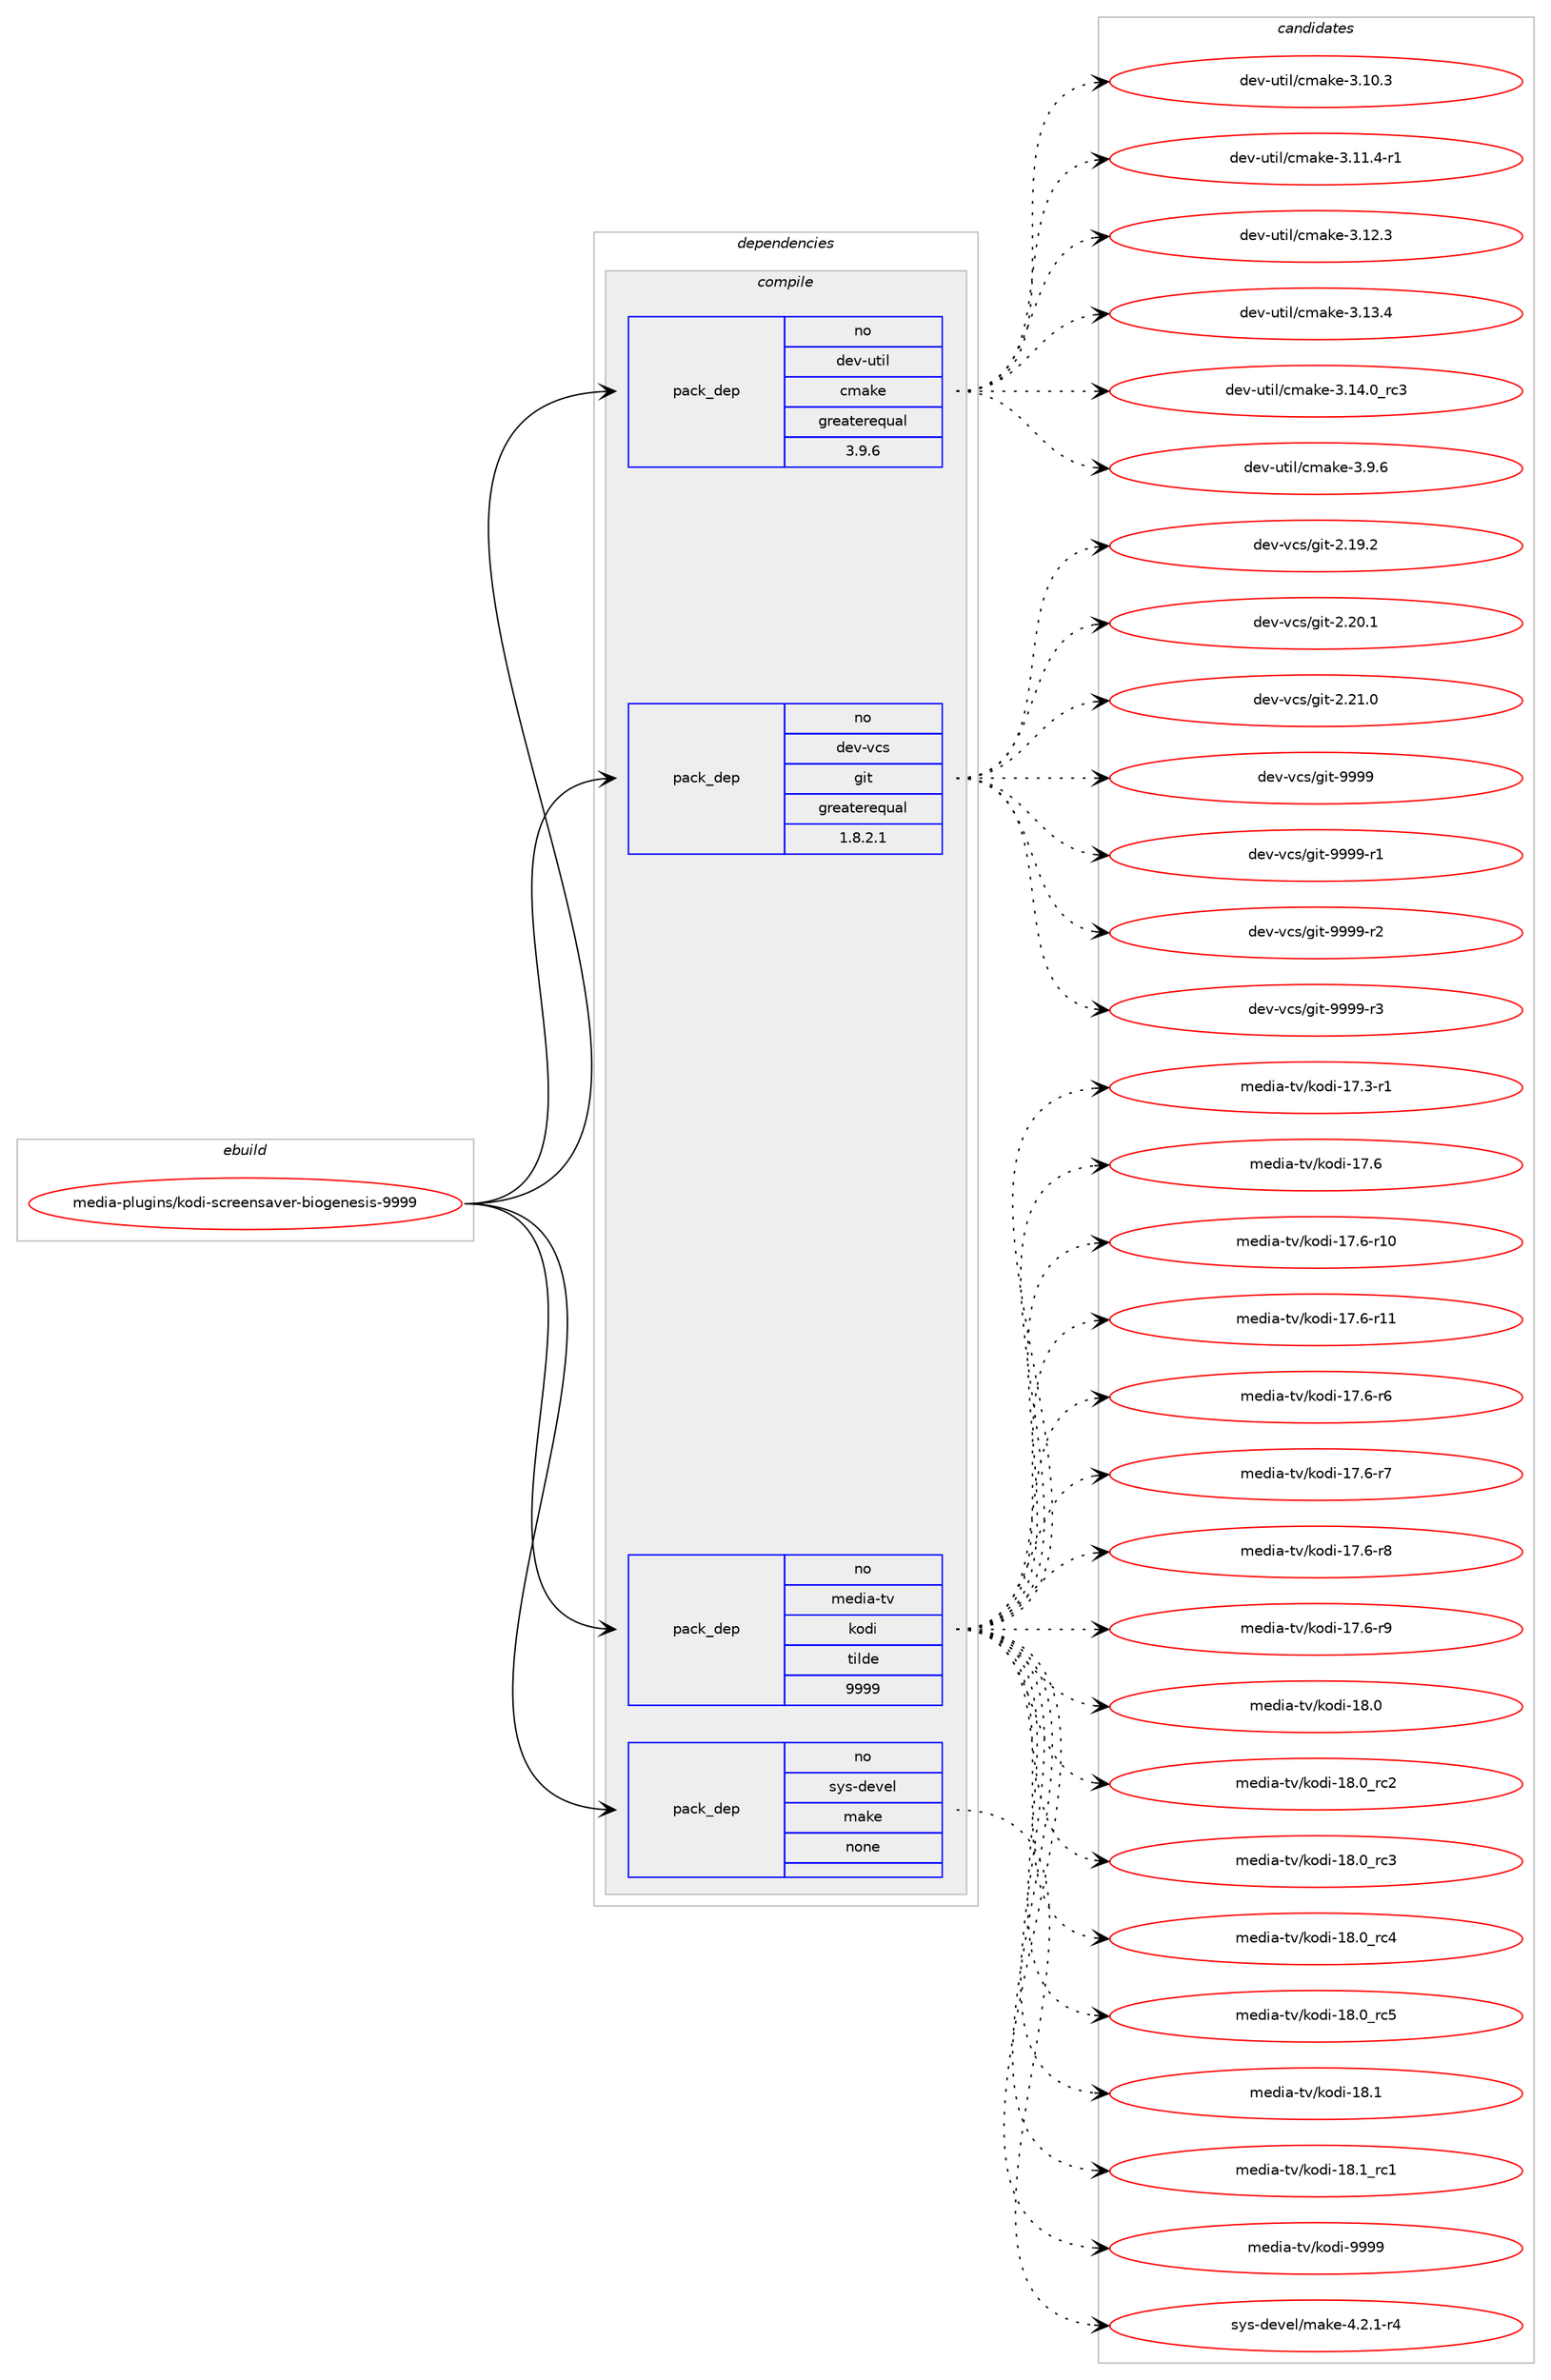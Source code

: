 digraph prolog {

# *************
# Graph options
# *************

newrank=true;
concentrate=true;
compound=true;
graph [rankdir=LR,fontname=Helvetica,fontsize=10,ranksep=1.5];#, ranksep=2.5, nodesep=0.2];
edge  [arrowhead=vee];
node  [fontname=Helvetica,fontsize=10];

# **********
# The ebuild
# **********

subgraph cluster_leftcol {
color=gray;
rank=same;
label=<<i>ebuild</i>>;
id [label="media-plugins/kodi-screensaver-biogenesis-9999", color=red, width=4, href="../media-plugins/kodi-screensaver-biogenesis-9999.svg"];
}

# ****************
# The dependencies
# ****************

subgraph cluster_midcol {
color=gray;
label=<<i>dependencies</i>>;
subgraph cluster_compile {
fillcolor="#eeeeee";
style=filled;
label=<<i>compile</i>>;
subgraph pack1159283 {
dependency1621911 [label=<<TABLE BORDER="0" CELLBORDER="1" CELLSPACING="0" CELLPADDING="4" WIDTH="220"><TR><TD ROWSPAN="6" CELLPADDING="30">pack_dep</TD></TR><TR><TD WIDTH="110">no</TD></TR><TR><TD>dev-util</TD></TR><TR><TD>cmake</TD></TR><TR><TD>greaterequal</TD></TR><TR><TD>3.9.6</TD></TR></TABLE>>, shape=none, color=blue];
}
id:e -> dependency1621911:w [weight=20,style="solid",arrowhead="vee"];
subgraph pack1159284 {
dependency1621912 [label=<<TABLE BORDER="0" CELLBORDER="1" CELLSPACING="0" CELLPADDING="4" WIDTH="220"><TR><TD ROWSPAN="6" CELLPADDING="30">pack_dep</TD></TR><TR><TD WIDTH="110">no</TD></TR><TR><TD>dev-vcs</TD></TR><TR><TD>git</TD></TR><TR><TD>greaterequal</TD></TR><TR><TD>1.8.2.1</TD></TR></TABLE>>, shape=none, color=blue];
}
id:e -> dependency1621912:w [weight=20,style="solid",arrowhead="vee"];
subgraph pack1159285 {
dependency1621913 [label=<<TABLE BORDER="0" CELLBORDER="1" CELLSPACING="0" CELLPADDING="4" WIDTH="220"><TR><TD ROWSPAN="6" CELLPADDING="30">pack_dep</TD></TR><TR><TD WIDTH="110">no</TD></TR><TR><TD>media-tv</TD></TR><TR><TD>kodi</TD></TR><TR><TD>tilde</TD></TR><TR><TD>9999</TD></TR></TABLE>>, shape=none, color=blue];
}
id:e -> dependency1621913:w [weight=20,style="solid",arrowhead="vee"];
subgraph pack1159286 {
dependency1621914 [label=<<TABLE BORDER="0" CELLBORDER="1" CELLSPACING="0" CELLPADDING="4" WIDTH="220"><TR><TD ROWSPAN="6" CELLPADDING="30">pack_dep</TD></TR><TR><TD WIDTH="110">no</TD></TR><TR><TD>sys-devel</TD></TR><TR><TD>make</TD></TR><TR><TD>none</TD></TR><TR><TD></TD></TR></TABLE>>, shape=none, color=blue];
}
id:e -> dependency1621914:w [weight=20,style="solid",arrowhead="vee"];
}
subgraph cluster_compileandrun {
fillcolor="#eeeeee";
style=filled;
label=<<i>compile and run</i>>;
}
subgraph cluster_run {
fillcolor="#eeeeee";
style=filled;
label=<<i>run</i>>;
}
}

# **************
# The candidates
# **************

subgraph cluster_choices {
rank=same;
color=gray;
label=<<i>candidates</i>>;

subgraph choice1159283 {
color=black;
nodesep=1;
choice1001011184511711610510847991099710710145514649484651 [label="dev-util/cmake-3.10.3", color=red, width=4,href="../dev-util/cmake-3.10.3.svg"];
choice10010111845117116105108479910997107101455146494946524511449 [label="dev-util/cmake-3.11.4-r1", color=red, width=4,href="../dev-util/cmake-3.11.4-r1.svg"];
choice1001011184511711610510847991099710710145514649504651 [label="dev-util/cmake-3.12.3", color=red, width=4,href="../dev-util/cmake-3.12.3.svg"];
choice1001011184511711610510847991099710710145514649514652 [label="dev-util/cmake-3.13.4", color=red, width=4,href="../dev-util/cmake-3.13.4.svg"];
choice1001011184511711610510847991099710710145514649524648951149951 [label="dev-util/cmake-3.14.0_rc3", color=red, width=4,href="../dev-util/cmake-3.14.0_rc3.svg"];
choice10010111845117116105108479910997107101455146574654 [label="dev-util/cmake-3.9.6", color=red, width=4,href="../dev-util/cmake-3.9.6.svg"];
dependency1621911:e -> choice1001011184511711610510847991099710710145514649484651:w [style=dotted,weight="100"];
dependency1621911:e -> choice10010111845117116105108479910997107101455146494946524511449:w [style=dotted,weight="100"];
dependency1621911:e -> choice1001011184511711610510847991099710710145514649504651:w [style=dotted,weight="100"];
dependency1621911:e -> choice1001011184511711610510847991099710710145514649514652:w [style=dotted,weight="100"];
dependency1621911:e -> choice1001011184511711610510847991099710710145514649524648951149951:w [style=dotted,weight="100"];
dependency1621911:e -> choice10010111845117116105108479910997107101455146574654:w [style=dotted,weight="100"];
}
subgraph choice1159284 {
color=black;
nodesep=1;
choice10010111845118991154710310511645504649574650 [label="dev-vcs/git-2.19.2", color=red, width=4,href="../dev-vcs/git-2.19.2.svg"];
choice10010111845118991154710310511645504650484649 [label="dev-vcs/git-2.20.1", color=red, width=4,href="../dev-vcs/git-2.20.1.svg"];
choice10010111845118991154710310511645504650494648 [label="dev-vcs/git-2.21.0", color=red, width=4,href="../dev-vcs/git-2.21.0.svg"];
choice1001011184511899115471031051164557575757 [label="dev-vcs/git-9999", color=red, width=4,href="../dev-vcs/git-9999.svg"];
choice10010111845118991154710310511645575757574511449 [label="dev-vcs/git-9999-r1", color=red, width=4,href="../dev-vcs/git-9999-r1.svg"];
choice10010111845118991154710310511645575757574511450 [label="dev-vcs/git-9999-r2", color=red, width=4,href="../dev-vcs/git-9999-r2.svg"];
choice10010111845118991154710310511645575757574511451 [label="dev-vcs/git-9999-r3", color=red, width=4,href="../dev-vcs/git-9999-r3.svg"];
dependency1621912:e -> choice10010111845118991154710310511645504649574650:w [style=dotted,weight="100"];
dependency1621912:e -> choice10010111845118991154710310511645504650484649:w [style=dotted,weight="100"];
dependency1621912:e -> choice10010111845118991154710310511645504650494648:w [style=dotted,weight="100"];
dependency1621912:e -> choice1001011184511899115471031051164557575757:w [style=dotted,weight="100"];
dependency1621912:e -> choice10010111845118991154710310511645575757574511449:w [style=dotted,weight="100"];
dependency1621912:e -> choice10010111845118991154710310511645575757574511450:w [style=dotted,weight="100"];
dependency1621912:e -> choice10010111845118991154710310511645575757574511451:w [style=dotted,weight="100"];
}
subgraph choice1159285 {
color=black;
nodesep=1;
choice10910110010597451161184710711110010545495546514511449 [label="media-tv/kodi-17.3-r1", color=red, width=4,href="../media-tv/kodi-17.3-r1.svg"];
choice1091011001059745116118471071111001054549554654 [label="media-tv/kodi-17.6", color=red, width=4,href="../media-tv/kodi-17.6.svg"];
choice1091011001059745116118471071111001054549554654451144948 [label="media-tv/kodi-17.6-r10", color=red, width=4,href="../media-tv/kodi-17.6-r10.svg"];
choice1091011001059745116118471071111001054549554654451144949 [label="media-tv/kodi-17.6-r11", color=red, width=4,href="../media-tv/kodi-17.6-r11.svg"];
choice10910110010597451161184710711110010545495546544511454 [label="media-tv/kodi-17.6-r6", color=red, width=4,href="../media-tv/kodi-17.6-r6.svg"];
choice10910110010597451161184710711110010545495546544511455 [label="media-tv/kodi-17.6-r7", color=red, width=4,href="../media-tv/kodi-17.6-r7.svg"];
choice10910110010597451161184710711110010545495546544511456 [label="media-tv/kodi-17.6-r8", color=red, width=4,href="../media-tv/kodi-17.6-r8.svg"];
choice10910110010597451161184710711110010545495546544511457 [label="media-tv/kodi-17.6-r9", color=red, width=4,href="../media-tv/kodi-17.6-r9.svg"];
choice1091011001059745116118471071111001054549564648 [label="media-tv/kodi-18.0", color=red, width=4,href="../media-tv/kodi-18.0.svg"];
choice1091011001059745116118471071111001054549564648951149950 [label="media-tv/kodi-18.0_rc2", color=red, width=4,href="../media-tv/kodi-18.0_rc2.svg"];
choice1091011001059745116118471071111001054549564648951149951 [label="media-tv/kodi-18.0_rc3", color=red, width=4,href="../media-tv/kodi-18.0_rc3.svg"];
choice1091011001059745116118471071111001054549564648951149952 [label="media-tv/kodi-18.0_rc4", color=red, width=4,href="../media-tv/kodi-18.0_rc4.svg"];
choice1091011001059745116118471071111001054549564648951149953 [label="media-tv/kodi-18.0_rc5", color=red, width=4,href="../media-tv/kodi-18.0_rc5.svg"];
choice1091011001059745116118471071111001054549564649 [label="media-tv/kodi-18.1", color=red, width=4,href="../media-tv/kodi-18.1.svg"];
choice1091011001059745116118471071111001054549564649951149949 [label="media-tv/kodi-18.1_rc1", color=red, width=4,href="../media-tv/kodi-18.1_rc1.svg"];
choice1091011001059745116118471071111001054557575757 [label="media-tv/kodi-9999", color=red, width=4,href="../media-tv/kodi-9999.svg"];
dependency1621913:e -> choice10910110010597451161184710711110010545495546514511449:w [style=dotted,weight="100"];
dependency1621913:e -> choice1091011001059745116118471071111001054549554654:w [style=dotted,weight="100"];
dependency1621913:e -> choice1091011001059745116118471071111001054549554654451144948:w [style=dotted,weight="100"];
dependency1621913:e -> choice1091011001059745116118471071111001054549554654451144949:w [style=dotted,weight="100"];
dependency1621913:e -> choice10910110010597451161184710711110010545495546544511454:w [style=dotted,weight="100"];
dependency1621913:e -> choice10910110010597451161184710711110010545495546544511455:w [style=dotted,weight="100"];
dependency1621913:e -> choice10910110010597451161184710711110010545495546544511456:w [style=dotted,weight="100"];
dependency1621913:e -> choice10910110010597451161184710711110010545495546544511457:w [style=dotted,weight="100"];
dependency1621913:e -> choice1091011001059745116118471071111001054549564648:w [style=dotted,weight="100"];
dependency1621913:e -> choice1091011001059745116118471071111001054549564648951149950:w [style=dotted,weight="100"];
dependency1621913:e -> choice1091011001059745116118471071111001054549564648951149951:w [style=dotted,weight="100"];
dependency1621913:e -> choice1091011001059745116118471071111001054549564648951149952:w [style=dotted,weight="100"];
dependency1621913:e -> choice1091011001059745116118471071111001054549564648951149953:w [style=dotted,weight="100"];
dependency1621913:e -> choice1091011001059745116118471071111001054549564649:w [style=dotted,weight="100"];
dependency1621913:e -> choice1091011001059745116118471071111001054549564649951149949:w [style=dotted,weight="100"];
dependency1621913:e -> choice1091011001059745116118471071111001054557575757:w [style=dotted,weight="100"];
}
subgraph choice1159286 {
color=black;
nodesep=1;
choice1151211154510010111810110847109971071014552465046494511452 [label="sys-devel/make-4.2.1-r4", color=red, width=4,href="../sys-devel/make-4.2.1-r4.svg"];
dependency1621914:e -> choice1151211154510010111810110847109971071014552465046494511452:w [style=dotted,weight="100"];
}
}

}
